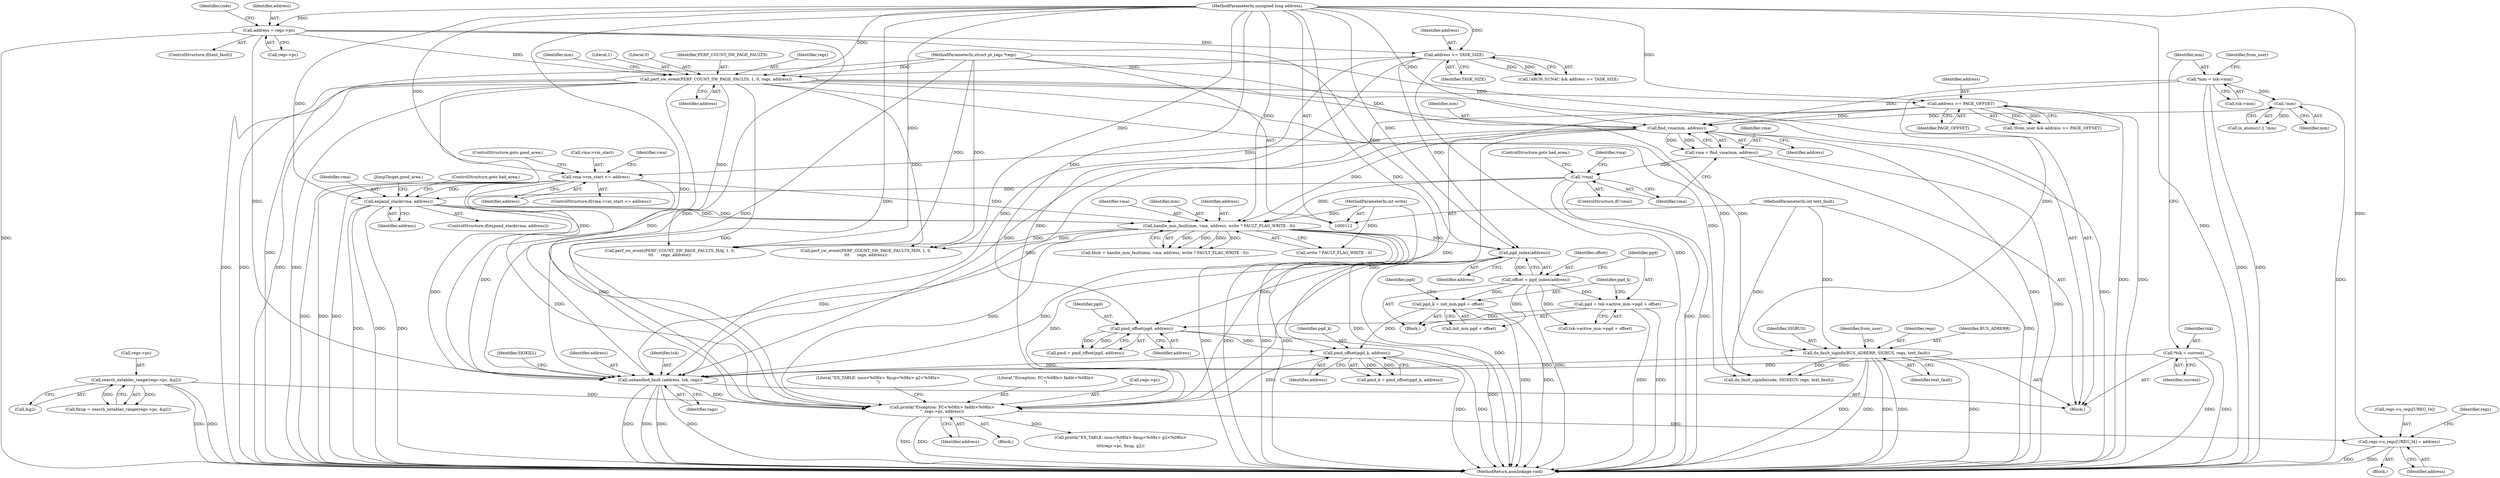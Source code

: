 digraph "1_linux_a8b0ca17b80e92faab46ee7179ba9e99ccb61233_43@array" {
"1000393" [label="(Call,regs->u_regs[UREG_I4] = address)"];
"1000347" [label="(Call,printk(\"Exception: PC<%08lx> faddr<%08lx>\n\", regs->pc, address))"];
"1000332" [label="(Call,search_extables_range(regs->pc, &g2))"];
"1000181" [label="(Call,address >= PAGE_OFFSET)"];
"1000166" [label="(Call,perf_sw_event(PERF_COUNT_SW_PAGE_FAULTS, 1, 0, regs, address))"];
"1000113" [label="(MethodParameterIn,struct pt_regs *regs)"];
"1000156" [label="(Call,address >= TASK_SIZE)"];
"1000144" [label="(Call,address = regs->pc)"];
"1000116" [label="(MethodParameterIn,unsigned long address)"];
"1000518" [label="(Call,pmd_offset(pgd_k, address))"];
"1000484" [label="(Call,pgd_k = init_mm.pgd + offset)"];
"1000467" [label="(Call,offset = pgd_index(address))"];
"1000469" [label="(Call,pgd_index(address))"];
"1000243" [label="(Call,handle_mm_fault(mm, vma, address, write ? FAULT_FLAG_WRITE : 0))"];
"1000187" [label="(Call,find_vma(mm, address))"];
"1000163" [label="(Call,!mm)"];
"1000124" [label="(Call,*mm = tsk->mm)"];
"1000210" [label="(Call,expand_stack(vma, address))"];
"1000191" [label="(Call,!vma)"];
"1000185" [label="(Call,vma = find_vma(mm, address))"];
"1000195" [label="(Call,vma->vm_start <= address)"];
"1000115" [label="(MethodParameterIn,int write)"];
"1000513" [label="(Call,pmd_offset(pgd, address))"];
"1000475" [label="(Call,pgd = tsk->active_mm->pgd + offset)"];
"1000431" [label="(Call,unhandled_fault (address, tsk, regs))"];
"1000120" [label="(Call,*tsk = current)"];
"1000455" [label="(Call,do_fault_siginfo(BUS_ADRERR, SIGBUS, regs, text_fault))"];
"1000114" [label="(MethodParameterIn,int text_fault)"];
"1000436" [label="(Identifier,SIGKILL)"];
"1000124" [label="(Call,*mm = tsk->mm)"];
"1000122" [label="(Identifier,current)"];
"1000458" [label="(Identifier,regs)"];
"1000467" [label="(Call,offset = pgd_index(address))"];
"1000209" [label="(ControlStructure,if(expand_stack(vma, address)))"];
"1000336" [label="(Call,&g2)"];
"1000432" [label="(Identifier,address)"];
"1000146" [label="(Call,regs->pc)"];
"1000434" [label="(Identifier,regs)"];
"1000403" [label="(Identifier,regs)"];
"1000433" [label="(Identifier,tsk)"];
"1000133" [label="(Identifier,from_user)"];
"1000213" [label="(ControlStructure,goto bad_area;)"];
"1000243" [label="(Call,handle_mm_fault(mm, vma, address, write ? FAULT_FLAG_WRITE : 0))"];
"1000196" [label="(Call,vma->vm_start)"];
"1000211" [label="(Identifier,vma)"];
"1000199" [label="(Identifier,address)"];
"1000393" [label="(Call,regs->u_regs[UREG_I4] = address)"];
"1000171" [label="(Identifier,address)"];
"1000115" [label="(MethodParameterIn,int write)"];
"1000197" [label="(Identifier,vma)"];
"1000278" [label="(Call,perf_sw_event(PERF_COUNT_SW_PAGE_FAULTS_MAJ, 1, 0,\n\t\t\t      regs, address))"];
"1000469" [label="(Call,pgd_index(address))"];
"1000465" [label="(Block,)"];
"1000456" [label="(Identifier,BUS_ADRERR)"];
"1000193" [label="(ControlStructure,goto bad_area;)"];
"1000333" [label="(Call,regs->pc)"];
"1000513" [label="(Call,pmd_offset(pgd, address))"];
"1000158" [label="(Identifier,TASK_SIZE)"];
"1000519" [label="(Identifier,pgd_k)"];
"1000247" [label="(Call,write ? FAULT_FLAG_WRITE : 0)"];
"1000125" [label="(Identifier,mm)"];
"1000353" [label="(Call,printk(\"EX_TABLE: insn<%08lx> fixup<%08x> g2<%08lx>\n\",\n\t\t\t\tregs->pc, fixup, g2))"];
"1000486" [label="(Call,init_mm.pgd + offset)"];
"1000244" [label="(Identifier,mm)"];
"1000190" [label="(ControlStructure,if(!vma))"];
"1000394" [label="(Call,regs->u_regs[UREG_I4])"];
"1000169" [label="(Literal,0)"];
"1000120" [label="(Call,*tsk = current)"];
"1000191" [label="(Call,!vma)"];
"1000167" [label="(Identifier,PERF_COUNT_SW_PAGE_FAULTS)"];
"1000116" [label="(MethodParameterIn,unsigned long address)"];
"1000181" [label="(Call,address >= PAGE_OFFSET)"];
"1000484" [label="(Call,pgd_k = init_mm.pgd + offset)"];
"1000468" [label="(Identifier,offset)"];
"1000347" [label="(Call,printk(\"Exception: PC<%08lx> faddr<%08lx>\n\", regs->pc, address))"];
"1000515" [label="(Identifier,address)"];
"1000520" [label="(Identifier,address)"];
"1000142" [label="(ControlStructure,if(text_fault))"];
"1000349" [label="(Call,regs->pc)"];
"1000153" [label="(Call,!ARCH_SUN4C && address >= TASK_SIZE)"];
"1000189" [label="(Identifier,address)"];
"1000212" [label="(Identifier,address)"];
"1000399" [label="(Identifier,address)"];
"1000113" [label="(MethodParameterIn,struct pt_regs *regs)"];
"1000187" [label="(Call,find_vma(mm, address))"];
"1000163" [label="(Call,!mm)"];
"1000514" [label="(Identifier,pgd)"];
"1000114" [label="(MethodParameterIn,int text_fault)"];
"1000332" [label="(Call,search_extables_range(regs->pc, &g2))"];
"1000511" [label="(Call,pmd = pmd_offset(pgd, address))"];
"1000170" [label="(Identifier,regs)"];
"1000457" [label="(Identifier,SIGBUS)"];
"1000205" [label="(Identifier,vma)"];
"1000150" [label="(Identifier,code)"];
"1000117" [label="(Block,)"];
"1000214" [label="(JumpTarget,good_area:)"];
"1000182" [label="(Identifier,address)"];
"1000161" [label="(Call,in_atomic() || !mm)"];
"1000392" [label="(Block,)"];
"1000330" [label="(Call,fixup = search_extables_range(regs->pc, &g2))"];
"1000195" [label="(Call,vma->vm_start <= address)"];
"1000516" [label="(Call,pmd_k = pmd_offset(pgd_k, address))"];
"1000188" [label="(Identifier,mm)"];
"1000145" [label="(Identifier,address)"];
"1000485" [label="(Identifier,pgd_k)"];
"1000477" [label="(Call,tsk->active_mm->pgd + offset)"];
"1000246" [label="(Identifier,address)"];
"1000475" [label="(Call,pgd = tsk->active_mm->pgd + offset)"];
"1000156" [label="(Call,address >= TASK_SIZE)"];
"1000431" [label="(Call,unhandled_fault (address, tsk, regs))"];
"1000245" [label="(Identifier,vma)"];
"1000312" [label="(Call,do_fault_siginfo(code, SIGSEGV, regs, text_fault))"];
"1000166" [label="(Call,perf_sw_event(PERF_COUNT_SW_PAGE_FAULTS, 1, 0, regs, address))"];
"1000455" [label="(Call,do_fault_siginfo(BUS_ADRERR, SIGBUS, regs, text_fault))"];
"1000185" [label="(Call,vma = find_vma(mm, address))"];
"1000537" [label="(MethodReturn,asmlinkage void)"];
"1000518" [label="(Call,pmd_offset(pgd_k, address))"];
"1000194" [label="(ControlStructure,if(vma->vm_start <= address))"];
"1000476" [label="(Identifier,pgd)"];
"1000459" [label="(Identifier,text_fault)"];
"1000462" [label="(Identifier,from_user)"];
"1000178" [label="(Call,!from_user && address >= PAGE_OFFSET)"];
"1000354" [label="(Literal,\"EX_TABLE: insn<%08lx> fixup<%08x> g2<%08lx>\n\")"];
"1000175" [label="(Identifier,mm)"];
"1000186" [label="(Identifier,vma)"];
"1000144" [label="(Call,address = regs->pc)"];
"1000290" [label="(Call,perf_sw_event(PERF_COUNT_SW_PAGE_FAULTS_MIN, 1, 0,\n\t\t\t      regs, address))"];
"1000192" [label="(Identifier,vma)"];
"1000210" [label="(Call,expand_stack(vma, address))"];
"1000470" [label="(Identifier,address)"];
"1000352" [label="(Identifier,address)"];
"1000157" [label="(Identifier,address)"];
"1000241" [label="(Call,fault = handle_mm_fault(mm, vma, address, write ? FAULT_FLAG_WRITE : 0))"];
"1000121" [label="(Identifier,tsk)"];
"1000348" [label="(Literal,\"Exception: PC<%08lx> faddr<%08lx>\n\")"];
"1000126" [label="(Call,tsk->mm)"];
"1000342" [label="(Block,)"];
"1000168" [label="(Literal,1)"];
"1000164" [label="(Identifier,mm)"];
"1000200" [label="(ControlStructure,goto good_area;)"];
"1000183" [label="(Identifier,PAGE_OFFSET)"];
"1000495" [label="(Identifier,pgd)"];
"1000393" -> "1000392"  [label="AST: "];
"1000393" -> "1000399"  [label="CFG: "];
"1000394" -> "1000393"  [label="AST: "];
"1000399" -> "1000393"  [label="AST: "];
"1000403" -> "1000393"  [label="CFG: "];
"1000393" -> "1000537"  [label="DDG: "];
"1000393" -> "1000537"  [label="DDG: "];
"1000347" -> "1000393"  [label="DDG: "];
"1000116" -> "1000393"  [label="DDG: "];
"1000347" -> "1000342"  [label="AST: "];
"1000347" -> "1000352"  [label="CFG: "];
"1000348" -> "1000347"  [label="AST: "];
"1000349" -> "1000347"  [label="AST: "];
"1000352" -> "1000347"  [label="AST: "];
"1000354" -> "1000347"  [label="CFG: "];
"1000347" -> "1000537"  [label="DDG: "];
"1000347" -> "1000537"  [label="DDG: "];
"1000332" -> "1000347"  [label="DDG: "];
"1000181" -> "1000347"  [label="DDG: "];
"1000518" -> "1000347"  [label="DDG: "];
"1000156" -> "1000347"  [label="DDG: "];
"1000187" -> "1000347"  [label="DDG: "];
"1000431" -> "1000347"  [label="DDG: "];
"1000210" -> "1000347"  [label="DDG: "];
"1000195" -> "1000347"  [label="DDG: "];
"1000144" -> "1000347"  [label="DDG: "];
"1000166" -> "1000347"  [label="DDG: "];
"1000243" -> "1000347"  [label="DDG: "];
"1000469" -> "1000347"  [label="DDG: "];
"1000116" -> "1000347"  [label="DDG: "];
"1000347" -> "1000353"  [label="DDG: "];
"1000332" -> "1000330"  [label="AST: "];
"1000332" -> "1000336"  [label="CFG: "];
"1000333" -> "1000332"  [label="AST: "];
"1000336" -> "1000332"  [label="AST: "];
"1000330" -> "1000332"  [label="CFG: "];
"1000332" -> "1000537"  [label="DDG: "];
"1000332" -> "1000537"  [label="DDG: "];
"1000332" -> "1000330"  [label="DDG: "];
"1000332" -> "1000330"  [label="DDG: "];
"1000181" -> "1000178"  [label="AST: "];
"1000181" -> "1000183"  [label="CFG: "];
"1000182" -> "1000181"  [label="AST: "];
"1000183" -> "1000181"  [label="AST: "];
"1000178" -> "1000181"  [label="CFG: "];
"1000181" -> "1000537"  [label="DDG: "];
"1000181" -> "1000537"  [label="DDG: "];
"1000181" -> "1000178"  [label="DDG: "];
"1000181" -> "1000178"  [label="DDG: "];
"1000166" -> "1000181"  [label="DDG: "];
"1000116" -> "1000181"  [label="DDG: "];
"1000181" -> "1000187"  [label="DDG: "];
"1000181" -> "1000431"  [label="DDG: "];
"1000166" -> "1000117"  [label="AST: "];
"1000166" -> "1000171"  [label="CFG: "];
"1000167" -> "1000166"  [label="AST: "];
"1000168" -> "1000166"  [label="AST: "];
"1000169" -> "1000166"  [label="AST: "];
"1000170" -> "1000166"  [label="AST: "];
"1000171" -> "1000166"  [label="AST: "];
"1000175" -> "1000166"  [label="CFG: "];
"1000166" -> "1000537"  [label="DDG: "];
"1000166" -> "1000537"  [label="DDG: "];
"1000166" -> "1000537"  [label="DDG: "];
"1000166" -> "1000537"  [label="DDG: "];
"1000113" -> "1000166"  [label="DDG: "];
"1000156" -> "1000166"  [label="DDG: "];
"1000144" -> "1000166"  [label="DDG: "];
"1000116" -> "1000166"  [label="DDG: "];
"1000166" -> "1000187"  [label="DDG: "];
"1000166" -> "1000278"  [label="DDG: "];
"1000166" -> "1000290"  [label="DDG: "];
"1000166" -> "1000312"  [label="DDG: "];
"1000166" -> "1000431"  [label="DDG: "];
"1000166" -> "1000431"  [label="DDG: "];
"1000166" -> "1000455"  [label="DDG: "];
"1000113" -> "1000112"  [label="AST: "];
"1000113" -> "1000537"  [label="DDG: "];
"1000113" -> "1000278"  [label="DDG: "];
"1000113" -> "1000290"  [label="DDG: "];
"1000113" -> "1000312"  [label="DDG: "];
"1000113" -> "1000431"  [label="DDG: "];
"1000113" -> "1000455"  [label="DDG: "];
"1000156" -> "1000153"  [label="AST: "];
"1000156" -> "1000158"  [label="CFG: "];
"1000157" -> "1000156"  [label="AST: "];
"1000158" -> "1000156"  [label="AST: "];
"1000153" -> "1000156"  [label="CFG: "];
"1000156" -> "1000537"  [label="DDG: "];
"1000156" -> "1000153"  [label="DDG: "];
"1000156" -> "1000153"  [label="DDG: "];
"1000144" -> "1000156"  [label="DDG: "];
"1000116" -> "1000156"  [label="DDG: "];
"1000156" -> "1000431"  [label="DDG: "];
"1000156" -> "1000469"  [label="DDG: "];
"1000144" -> "1000142"  [label="AST: "];
"1000144" -> "1000146"  [label="CFG: "];
"1000145" -> "1000144"  [label="AST: "];
"1000146" -> "1000144"  [label="AST: "];
"1000150" -> "1000144"  [label="CFG: "];
"1000144" -> "1000537"  [label="DDG: "];
"1000116" -> "1000144"  [label="DDG: "];
"1000144" -> "1000431"  [label="DDG: "];
"1000144" -> "1000469"  [label="DDG: "];
"1000116" -> "1000112"  [label="AST: "];
"1000116" -> "1000537"  [label="DDG: "];
"1000116" -> "1000187"  [label="DDG: "];
"1000116" -> "1000195"  [label="DDG: "];
"1000116" -> "1000210"  [label="DDG: "];
"1000116" -> "1000243"  [label="DDG: "];
"1000116" -> "1000278"  [label="DDG: "];
"1000116" -> "1000290"  [label="DDG: "];
"1000116" -> "1000431"  [label="DDG: "];
"1000116" -> "1000469"  [label="DDG: "];
"1000116" -> "1000513"  [label="DDG: "];
"1000116" -> "1000518"  [label="DDG: "];
"1000518" -> "1000516"  [label="AST: "];
"1000518" -> "1000520"  [label="CFG: "];
"1000519" -> "1000518"  [label="AST: "];
"1000520" -> "1000518"  [label="AST: "];
"1000516" -> "1000518"  [label="CFG: "];
"1000518" -> "1000537"  [label="DDG: "];
"1000518" -> "1000537"  [label="DDG: "];
"1000518" -> "1000431"  [label="DDG: "];
"1000518" -> "1000516"  [label="DDG: "];
"1000518" -> "1000516"  [label="DDG: "];
"1000484" -> "1000518"  [label="DDG: "];
"1000513" -> "1000518"  [label="DDG: "];
"1000484" -> "1000465"  [label="AST: "];
"1000484" -> "1000486"  [label="CFG: "];
"1000485" -> "1000484"  [label="AST: "];
"1000486" -> "1000484"  [label="AST: "];
"1000495" -> "1000484"  [label="CFG: "];
"1000484" -> "1000537"  [label="DDG: "];
"1000484" -> "1000537"  [label="DDG: "];
"1000467" -> "1000484"  [label="DDG: "];
"1000467" -> "1000465"  [label="AST: "];
"1000467" -> "1000469"  [label="CFG: "];
"1000468" -> "1000467"  [label="AST: "];
"1000469" -> "1000467"  [label="AST: "];
"1000476" -> "1000467"  [label="CFG: "];
"1000467" -> "1000537"  [label="DDG: "];
"1000469" -> "1000467"  [label="DDG: "];
"1000467" -> "1000475"  [label="DDG: "];
"1000467" -> "1000477"  [label="DDG: "];
"1000467" -> "1000486"  [label="DDG: "];
"1000469" -> "1000470"  [label="CFG: "];
"1000470" -> "1000469"  [label="AST: "];
"1000469" -> "1000537"  [label="DDG: "];
"1000469" -> "1000431"  [label="DDG: "];
"1000243" -> "1000469"  [label="DDG: "];
"1000469" -> "1000513"  [label="DDG: "];
"1000243" -> "1000241"  [label="AST: "];
"1000243" -> "1000247"  [label="CFG: "];
"1000244" -> "1000243"  [label="AST: "];
"1000245" -> "1000243"  [label="AST: "];
"1000246" -> "1000243"  [label="AST: "];
"1000247" -> "1000243"  [label="AST: "];
"1000241" -> "1000243"  [label="CFG: "];
"1000243" -> "1000537"  [label="DDG: "];
"1000243" -> "1000537"  [label="DDG: "];
"1000243" -> "1000537"  [label="DDG: "];
"1000243" -> "1000537"  [label="DDG: "];
"1000243" -> "1000241"  [label="DDG: "];
"1000243" -> "1000241"  [label="DDG: "];
"1000243" -> "1000241"  [label="DDG: "];
"1000243" -> "1000241"  [label="DDG: "];
"1000187" -> "1000243"  [label="DDG: "];
"1000210" -> "1000243"  [label="DDG: "];
"1000210" -> "1000243"  [label="DDG: "];
"1000191" -> "1000243"  [label="DDG: "];
"1000195" -> "1000243"  [label="DDG: "];
"1000115" -> "1000243"  [label="DDG: "];
"1000243" -> "1000278"  [label="DDG: "];
"1000243" -> "1000290"  [label="DDG: "];
"1000243" -> "1000431"  [label="DDG: "];
"1000187" -> "1000185"  [label="AST: "];
"1000187" -> "1000189"  [label="CFG: "];
"1000188" -> "1000187"  [label="AST: "];
"1000189" -> "1000187"  [label="AST: "];
"1000185" -> "1000187"  [label="CFG: "];
"1000187" -> "1000537"  [label="DDG: "];
"1000187" -> "1000537"  [label="DDG: "];
"1000187" -> "1000185"  [label="DDG: "];
"1000187" -> "1000185"  [label="DDG: "];
"1000163" -> "1000187"  [label="DDG: "];
"1000124" -> "1000187"  [label="DDG: "];
"1000187" -> "1000195"  [label="DDG: "];
"1000187" -> "1000431"  [label="DDG: "];
"1000163" -> "1000161"  [label="AST: "];
"1000163" -> "1000164"  [label="CFG: "];
"1000164" -> "1000163"  [label="AST: "];
"1000161" -> "1000163"  [label="CFG: "];
"1000163" -> "1000537"  [label="DDG: "];
"1000163" -> "1000161"  [label="DDG: "];
"1000124" -> "1000163"  [label="DDG: "];
"1000124" -> "1000117"  [label="AST: "];
"1000124" -> "1000126"  [label="CFG: "];
"1000125" -> "1000124"  [label="AST: "];
"1000126" -> "1000124"  [label="AST: "];
"1000133" -> "1000124"  [label="CFG: "];
"1000124" -> "1000537"  [label="DDG: "];
"1000124" -> "1000537"  [label="DDG: "];
"1000210" -> "1000209"  [label="AST: "];
"1000210" -> "1000212"  [label="CFG: "];
"1000211" -> "1000210"  [label="AST: "];
"1000212" -> "1000210"  [label="AST: "];
"1000213" -> "1000210"  [label="CFG: "];
"1000214" -> "1000210"  [label="CFG: "];
"1000210" -> "1000537"  [label="DDG: "];
"1000210" -> "1000537"  [label="DDG: "];
"1000210" -> "1000537"  [label="DDG: "];
"1000191" -> "1000210"  [label="DDG: "];
"1000195" -> "1000210"  [label="DDG: "];
"1000210" -> "1000431"  [label="DDG: "];
"1000191" -> "1000190"  [label="AST: "];
"1000191" -> "1000192"  [label="CFG: "];
"1000192" -> "1000191"  [label="AST: "];
"1000193" -> "1000191"  [label="CFG: "];
"1000197" -> "1000191"  [label="CFG: "];
"1000191" -> "1000537"  [label="DDG: "];
"1000191" -> "1000537"  [label="DDG: "];
"1000185" -> "1000191"  [label="DDG: "];
"1000185" -> "1000117"  [label="AST: "];
"1000186" -> "1000185"  [label="AST: "];
"1000192" -> "1000185"  [label="CFG: "];
"1000185" -> "1000537"  [label="DDG: "];
"1000195" -> "1000194"  [label="AST: "];
"1000195" -> "1000199"  [label="CFG: "];
"1000196" -> "1000195"  [label="AST: "];
"1000199" -> "1000195"  [label="AST: "];
"1000200" -> "1000195"  [label="CFG: "];
"1000205" -> "1000195"  [label="CFG: "];
"1000195" -> "1000537"  [label="DDG: "];
"1000195" -> "1000537"  [label="DDG: "];
"1000195" -> "1000537"  [label="DDG: "];
"1000195" -> "1000431"  [label="DDG: "];
"1000115" -> "1000112"  [label="AST: "];
"1000115" -> "1000537"  [label="DDG: "];
"1000115" -> "1000247"  [label="DDG: "];
"1000513" -> "1000511"  [label="AST: "];
"1000513" -> "1000515"  [label="CFG: "];
"1000514" -> "1000513"  [label="AST: "];
"1000515" -> "1000513"  [label="AST: "];
"1000511" -> "1000513"  [label="CFG: "];
"1000513" -> "1000537"  [label="DDG: "];
"1000513" -> "1000511"  [label="DDG: "];
"1000513" -> "1000511"  [label="DDG: "];
"1000475" -> "1000513"  [label="DDG: "];
"1000475" -> "1000465"  [label="AST: "];
"1000475" -> "1000477"  [label="CFG: "];
"1000476" -> "1000475"  [label="AST: "];
"1000477" -> "1000475"  [label="AST: "];
"1000485" -> "1000475"  [label="CFG: "];
"1000475" -> "1000537"  [label="DDG: "];
"1000475" -> "1000537"  [label="DDG: "];
"1000431" -> "1000117"  [label="AST: "];
"1000431" -> "1000434"  [label="CFG: "];
"1000432" -> "1000431"  [label="AST: "];
"1000433" -> "1000431"  [label="AST: "];
"1000434" -> "1000431"  [label="AST: "];
"1000436" -> "1000431"  [label="CFG: "];
"1000431" -> "1000537"  [label="DDG: "];
"1000431" -> "1000537"  [label="DDG: "];
"1000431" -> "1000537"  [label="DDG: "];
"1000431" -> "1000537"  [label="DDG: "];
"1000120" -> "1000431"  [label="DDG: "];
"1000455" -> "1000431"  [label="DDG: "];
"1000120" -> "1000117"  [label="AST: "];
"1000120" -> "1000122"  [label="CFG: "];
"1000121" -> "1000120"  [label="AST: "];
"1000122" -> "1000120"  [label="AST: "];
"1000125" -> "1000120"  [label="CFG: "];
"1000120" -> "1000537"  [label="DDG: "];
"1000120" -> "1000537"  [label="DDG: "];
"1000455" -> "1000117"  [label="AST: "];
"1000455" -> "1000459"  [label="CFG: "];
"1000456" -> "1000455"  [label="AST: "];
"1000457" -> "1000455"  [label="AST: "];
"1000458" -> "1000455"  [label="AST: "];
"1000459" -> "1000455"  [label="AST: "];
"1000462" -> "1000455"  [label="CFG: "];
"1000455" -> "1000537"  [label="DDG: "];
"1000455" -> "1000537"  [label="DDG: "];
"1000455" -> "1000537"  [label="DDG: "];
"1000455" -> "1000537"  [label="DDG: "];
"1000455" -> "1000537"  [label="DDG: "];
"1000455" -> "1000312"  [label="DDG: "];
"1000455" -> "1000312"  [label="DDG: "];
"1000114" -> "1000455"  [label="DDG: "];
"1000114" -> "1000112"  [label="AST: "];
"1000114" -> "1000537"  [label="DDG: "];
"1000114" -> "1000312"  [label="DDG: "];
}
